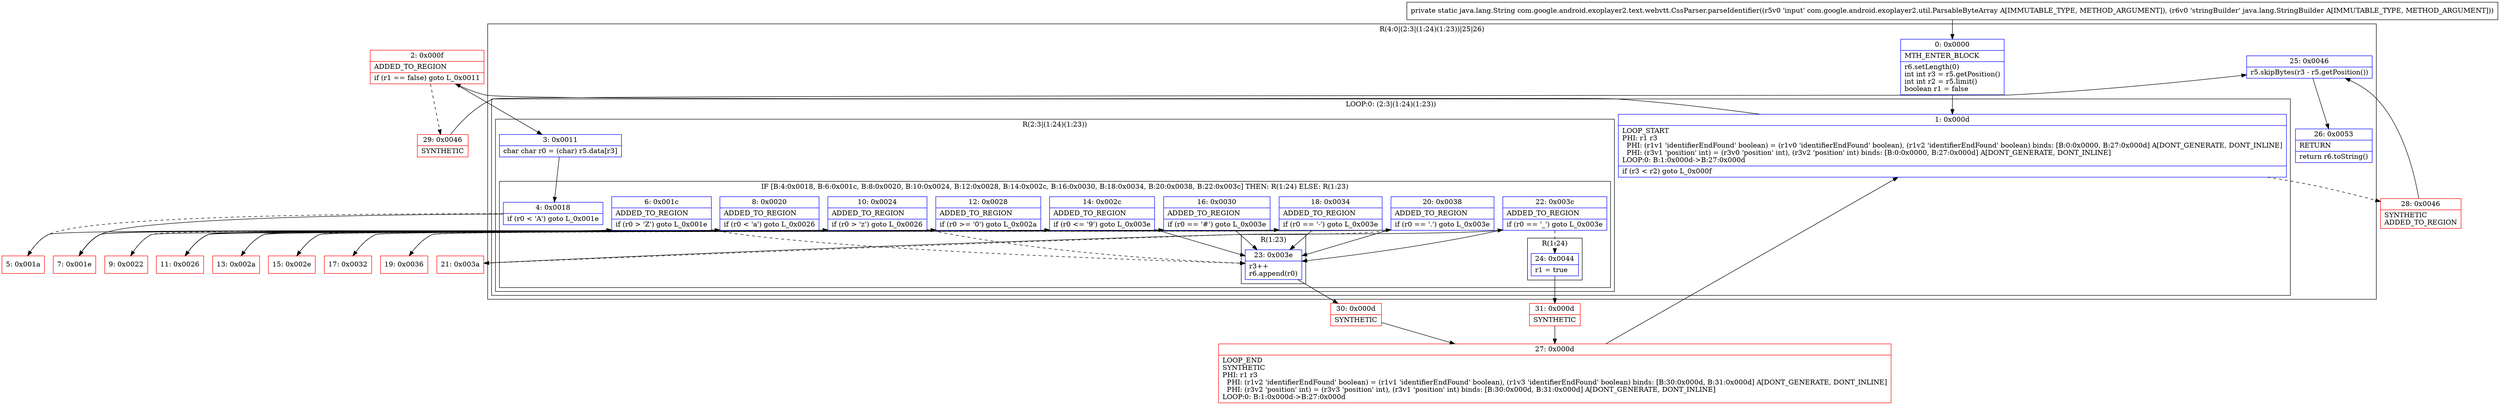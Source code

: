 digraph "CFG forcom.google.android.exoplayer2.text.webvtt.CssParser.parseIdentifier(Lcom\/google\/android\/exoplayer2\/util\/ParsableByteArray;Ljava\/lang\/StringBuilder;)Ljava\/lang\/String;" {
subgraph cluster_Region_308040509 {
label = "R(4:0|(2:3|(1:24)(1:23))|25|26)";
node [shape=record,color=blue];
Node_0 [shape=record,label="{0\:\ 0x0000|MTH_ENTER_BLOCK\l|r6.setLength(0)\lint int r3 = r5.getPosition()\lint int r2 = r5.limit()\lboolean r1 = false\l}"];
subgraph cluster_LoopRegion_1984279164 {
label = "LOOP:0: (2:3|(1:24)(1:23))";
node [shape=record,color=blue];
Node_1 [shape=record,label="{1\:\ 0x000d|LOOP_START\lPHI: r1 r3 \l  PHI: (r1v1 'identifierEndFound' boolean) = (r1v0 'identifierEndFound' boolean), (r1v2 'identifierEndFound' boolean) binds: [B:0:0x0000, B:27:0x000d] A[DONT_GENERATE, DONT_INLINE]\l  PHI: (r3v1 'position' int) = (r3v0 'position' int), (r3v2 'position' int) binds: [B:0:0x0000, B:27:0x000d] A[DONT_GENERATE, DONT_INLINE]\lLOOP:0: B:1:0x000d\-\>B:27:0x000d\l|if (r3 \< r2) goto L_0x000f\l}"];
subgraph cluster_Region_484875101 {
label = "R(2:3|(1:24)(1:23))";
node [shape=record,color=blue];
Node_3 [shape=record,label="{3\:\ 0x0011|char char r0 = (char) r5.data[r3]\l}"];
subgraph cluster_IfRegion_1299138957 {
label = "IF [B:4:0x0018, B:6:0x001c, B:8:0x0020, B:10:0x0024, B:12:0x0028, B:14:0x002c, B:16:0x0030, B:18:0x0034, B:20:0x0038, B:22:0x003c] THEN: R(1:24) ELSE: R(1:23)";
node [shape=record,color=blue];
Node_4 [shape=record,label="{4\:\ 0x0018|if (r0 \< 'A') goto L_0x001e\l}"];
Node_6 [shape=record,label="{6\:\ 0x001c|ADDED_TO_REGION\l|if (r0 \> 'Z') goto L_0x001e\l}"];
Node_8 [shape=record,label="{8\:\ 0x0020|ADDED_TO_REGION\l|if (r0 \< 'a') goto L_0x0026\l}"];
Node_10 [shape=record,label="{10\:\ 0x0024|ADDED_TO_REGION\l|if (r0 \> 'z') goto L_0x0026\l}"];
Node_12 [shape=record,label="{12\:\ 0x0028|ADDED_TO_REGION\l|if (r0 \>= '0') goto L_0x002a\l}"];
Node_14 [shape=record,label="{14\:\ 0x002c|ADDED_TO_REGION\l|if (r0 \<= '9') goto L_0x003e\l}"];
Node_16 [shape=record,label="{16\:\ 0x0030|ADDED_TO_REGION\l|if (r0 == '#') goto L_0x003e\l}"];
Node_18 [shape=record,label="{18\:\ 0x0034|ADDED_TO_REGION\l|if (r0 == '\-') goto L_0x003e\l}"];
Node_20 [shape=record,label="{20\:\ 0x0038|ADDED_TO_REGION\l|if (r0 == '.') goto L_0x003e\l}"];
Node_22 [shape=record,label="{22\:\ 0x003c|ADDED_TO_REGION\l|if (r0 == '_') goto L_0x003e\l}"];
subgraph cluster_Region_1817441863 {
label = "R(1:24)";
node [shape=record,color=blue];
Node_24 [shape=record,label="{24\:\ 0x0044|r1 = true\l}"];
}
subgraph cluster_Region_857884671 {
label = "R(1:23)";
node [shape=record,color=blue];
Node_23 [shape=record,label="{23\:\ 0x003e|r3++\lr6.append(r0)\l}"];
}
}
}
}
Node_25 [shape=record,label="{25\:\ 0x0046|r5.skipBytes(r3 \- r5.getPosition())\l}"];
Node_26 [shape=record,label="{26\:\ 0x0053|RETURN\l|return r6.toString()\l}"];
}
Node_2 [shape=record,color=red,label="{2\:\ 0x000f|ADDED_TO_REGION\l|if (r1 == false) goto L_0x0011\l}"];
Node_5 [shape=record,color=red,label="{5\:\ 0x001a}"];
Node_7 [shape=record,color=red,label="{7\:\ 0x001e}"];
Node_9 [shape=record,color=red,label="{9\:\ 0x0022}"];
Node_11 [shape=record,color=red,label="{11\:\ 0x0026}"];
Node_13 [shape=record,color=red,label="{13\:\ 0x002a}"];
Node_15 [shape=record,color=red,label="{15\:\ 0x002e}"];
Node_17 [shape=record,color=red,label="{17\:\ 0x0032}"];
Node_19 [shape=record,color=red,label="{19\:\ 0x0036}"];
Node_21 [shape=record,color=red,label="{21\:\ 0x003a}"];
Node_27 [shape=record,color=red,label="{27\:\ 0x000d|LOOP_END\lSYNTHETIC\lPHI: r1 r3 \l  PHI: (r1v2 'identifierEndFound' boolean) = (r1v1 'identifierEndFound' boolean), (r1v3 'identifierEndFound' boolean) binds: [B:30:0x000d, B:31:0x000d] A[DONT_GENERATE, DONT_INLINE]\l  PHI: (r3v2 'position' int) = (r3v3 'position' int), (r3v1 'position' int) binds: [B:30:0x000d, B:31:0x000d] A[DONT_GENERATE, DONT_INLINE]\lLOOP:0: B:1:0x000d\-\>B:27:0x000d\l}"];
Node_28 [shape=record,color=red,label="{28\:\ 0x0046|SYNTHETIC\lADDED_TO_REGION\l}"];
Node_29 [shape=record,color=red,label="{29\:\ 0x0046|SYNTHETIC\l}"];
Node_30 [shape=record,color=red,label="{30\:\ 0x000d|SYNTHETIC\l}"];
Node_31 [shape=record,color=red,label="{31\:\ 0x000d|SYNTHETIC\l}"];
MethodNode[shape=record,label="{private static java.lang.String com.google.android.exoplayer2.text.webvtt.CssParser.parseIdentifier((r5v0 'input' com.google.android.exoplayer2.util.ParsableByteArray A[IMMUTABLE_TYPE, METHOD_ARGUMENT]), (r6v0 'stringBuilder' java.lang.StringBuilder A[IMMUTABLE_TYPE, METHOD_ARGUMENT])) }"];
MethodNode -> Node_0;
Node_0 -> Node_1;
Node_1 -> Node_2;
Node_1 -> Node_28[style=dashed];
Node_3 -> Node_4;
Node_4 -> Node_5[style=dashed];
Node_4 -> Node_7;
Node_6 -> Node_7;
Node_6 -> Node_23[style=dashed];
Node_8 -> Node_9[style=dashed];
Node_8 -> Node_11;
Node_10 -> Node_11;
Node_10 -> Node_23[style=dashed];
Node_12 -> Node_13;
Node_12 -> Node_15[style=dashed];
Node_14 -> Node_15[style=dashed];
Node_14 -> Node_23;
Node_16 -> Node_17[style=dashed];
Node_16 -> Node_23;
Node_18 -> Node_19[style=dashed];
Node_18 -> Node_23;
Node_20 -> Node_21[style=dashed];
Node_20 -> Node_23;
Node_22 -> Node_23;
Node_22 -> Node_24[style=dashed];
Node_24 -> Node_31;
Node_23 -> Node_30;
Node_25 -> Node_26;
Node_2 -> Node_3;
Node_2 -> Node_29[style=dashed];
Node_5 -> Node_6;
Node_7 -> Node_8;
Node_9 -> Node_10;
Node_11 -> Node_12;
Node_13 -> Node_14;
Node_15 -> Node_16;
Node_17 -> Node_18;
Node_19 -> Node_20;
Node_21 -> Node_22;
Node_27 -> Node_1;
Node_28 -> Node_25;
Node_29 -> Node_25;
Node_30 -> Node_27;
Node_31 -> Node_27;
}

